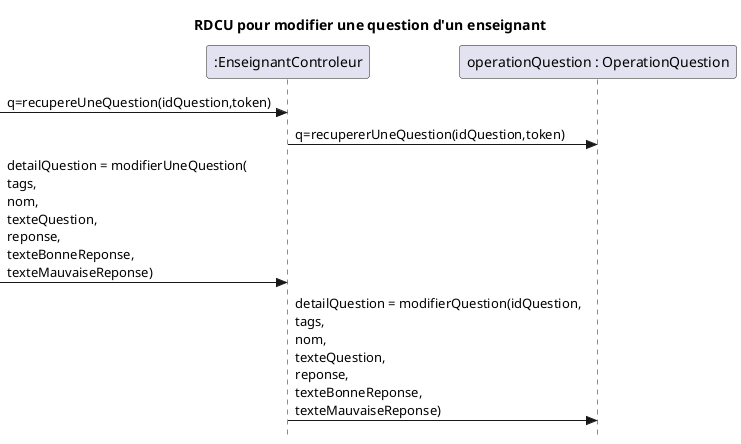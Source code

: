 @startuml modifierQuestionOld
skinparam style strictuml
skinparam defaultfontname Verdana
title RDCU pour modifier une question d'un enseignant
participant ":EnseignantControleur" as controleur
participant "operationQuestion : OperationQuestion" as opQuestion
->controleur : q=recupereUneQuestion(idQuestion,token)
controleur->opQuestion : q=recupererUneQuestion(idQuestion,token)
->controleur : detailQuestion = modifierUneQuestion(\ntags,\nnom,\ntexteQuestion,\nreponse,\ntexteBonneReponse,\ntexteMauvaiseReponse)
controleur -> opQuestion : detailQuestion = modifierQuestion(idQuestion,\ntags,\nnom,\ntexteQuestion,\nreponse,\ntexteBonneReponse,\ntexteMauvaiseReponse)
@enduml

@startuml modifierQuestionFinal
skinparam style strictuml
skinparam defaultfontname Verdana
title RDCU modifierUneQuestion
participant ":EnseignantControleur" as controleur
participant "operationQuestion : OperationQuestion" as opQuestion
->controleur : detailQuestion = modifierUneQuestion(\ntags,\nnom,\ntexteQuestion,\nreponse,\ntexteBonneReponse,\ntexteMauvaiseReponse)
controleur -> opQuestion : detailQuestion = modifierQuestion(idQuestion,\ntags,\nnom,\ntexteQuestion,\nreponse,\ntexteBonneReponse,\ntexteMauvaiseReponse)
@enduml